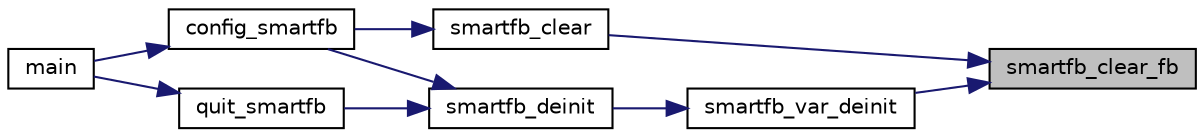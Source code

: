 digraph "smartfb_clear_fb"
{
 // INTERACTIVE_SVG=YES
 // LATEX_PDF_SIZE
  bgcolor="transparent";
  edge [fontname="Helvetica",fontsize="10",labelfontname="Helvetica",labelfontsize="10"];
  node [fontname="Helvetica",fontsize="10",shape=record];
  rankdir="RL";
  Node1 [label="smartfb_clear_fb",height=0.2,width=0.4,color="black", fillcolor="grey75", style="filled", fontcolor="black",tooltip=" "];
  Node1 -> Node2 [dir="back",color="midnightblue",fontsize="10",style="solid",fontname="Helvetica"];
  Node2 [label="smartfb_clear",height=0.2,width=0.4,color="black",URL="$df/d1d/group__SmartFB-api.html#ga7da32c1e121c1e82500b464e00fa5aaa",tooltip=" "];
  Node2 -> Node3 [dir="back",color="midnightblue",fontsize="10",style="solid",fontname="Helvetica"];
  Node3 [label="config_smartfb",height=0.2,width=0.4,color="black",URL="$dc/d60/test__smartfb_8c.html#a76f4f3e6e9161f07299e1e363c60aa8d",tooltip=" "];
  Node3 -> Node4 [dir="back",color="midnightblue",fontsize="10",style="solid",fontname="Helvetica"];
  Node4 [label="main",height=0.2,width=0.4,color="black",URL="$dc/d60/test__smartfb_8c.html#a3c04138a5bfe5d72780bb7e82a18e627",tooltip=" "];
  Node1 -> Node5 [dir="back",color="midnightblue",fontsize="10",style="solid",fontname="Helvetica"];
  Node5 [label="smartfb_var_deinit",height=0.2,width=0.4,color="black",URL="$d6/dfc/lib__smartfb_8c.html#a987f31c9357fa2258dc693277bc9104e",tooltip=" "];
  Node5 -> Node6 [dir="back",color="midnightblue",fontsize="10",style="solid",fontname="Helvetica"];
  Node6 [label="smartfb_deinit",height=0.2,width=0.4,color="black",URL="$df/d1d/group__SmartFB-api.html#gad639e235bdaf61d9f05575b34e40c7a4",tooltip=" "];
  Node6 -> Node3 [dir="back",color="midnightblue",fontsize="10",style="solid",fontname="Helvetica"];
  Node6 -> Node7 [dir="back",color="midnightblue",fontsize="10",style="solid",fontname="Helvetica"];
  Node7 [label="quit_smartfb",height=0.2,width=0.4,color="black",URL="$dc/d60/test__smartfb_8c.html#aac2e9dc52024ca4a2575d150006c13e7",tooltip=" "];
  Node7 -> Node4 [dir="back",color="midnightblue",fontsize="10",style="solid",fontname="Helvetica"];
}
